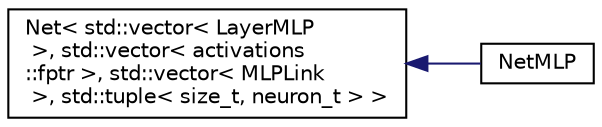 digraph "Graphical Class Hierarchy"
{
 // LATEX_PDF_SIZE
  edge [fontname="Helvetica",fontsize="10",labelfontname="Helvetica",labelfontsize="10"];
  node [fontname="Helvetica",fontsize="10",shape=record];
  rankdir="LR";
  Node0 [label="Net\< std::vector\< LayerMLP\l \>, std::vector\< activations\l::fptr \>, std::vector\< MLPLink\l \>, std::tuple\< size_t, neuron_t \> \>",height=0.2,width=0.4,color="black", fillcolor="white", style="filled",URL="$classNet.html",tooltip=" "];
  Node0 -> Node1 [dir="back",color="midnightblue",fontsize="10",style="solid",fontname="Helvetica"];
  Node1 [label="NetMLP",height=0.2,width=0.4,color="black", fillcolor="white", style="filled",URL="$classNetMLP.html",tooltip=" "];
}
